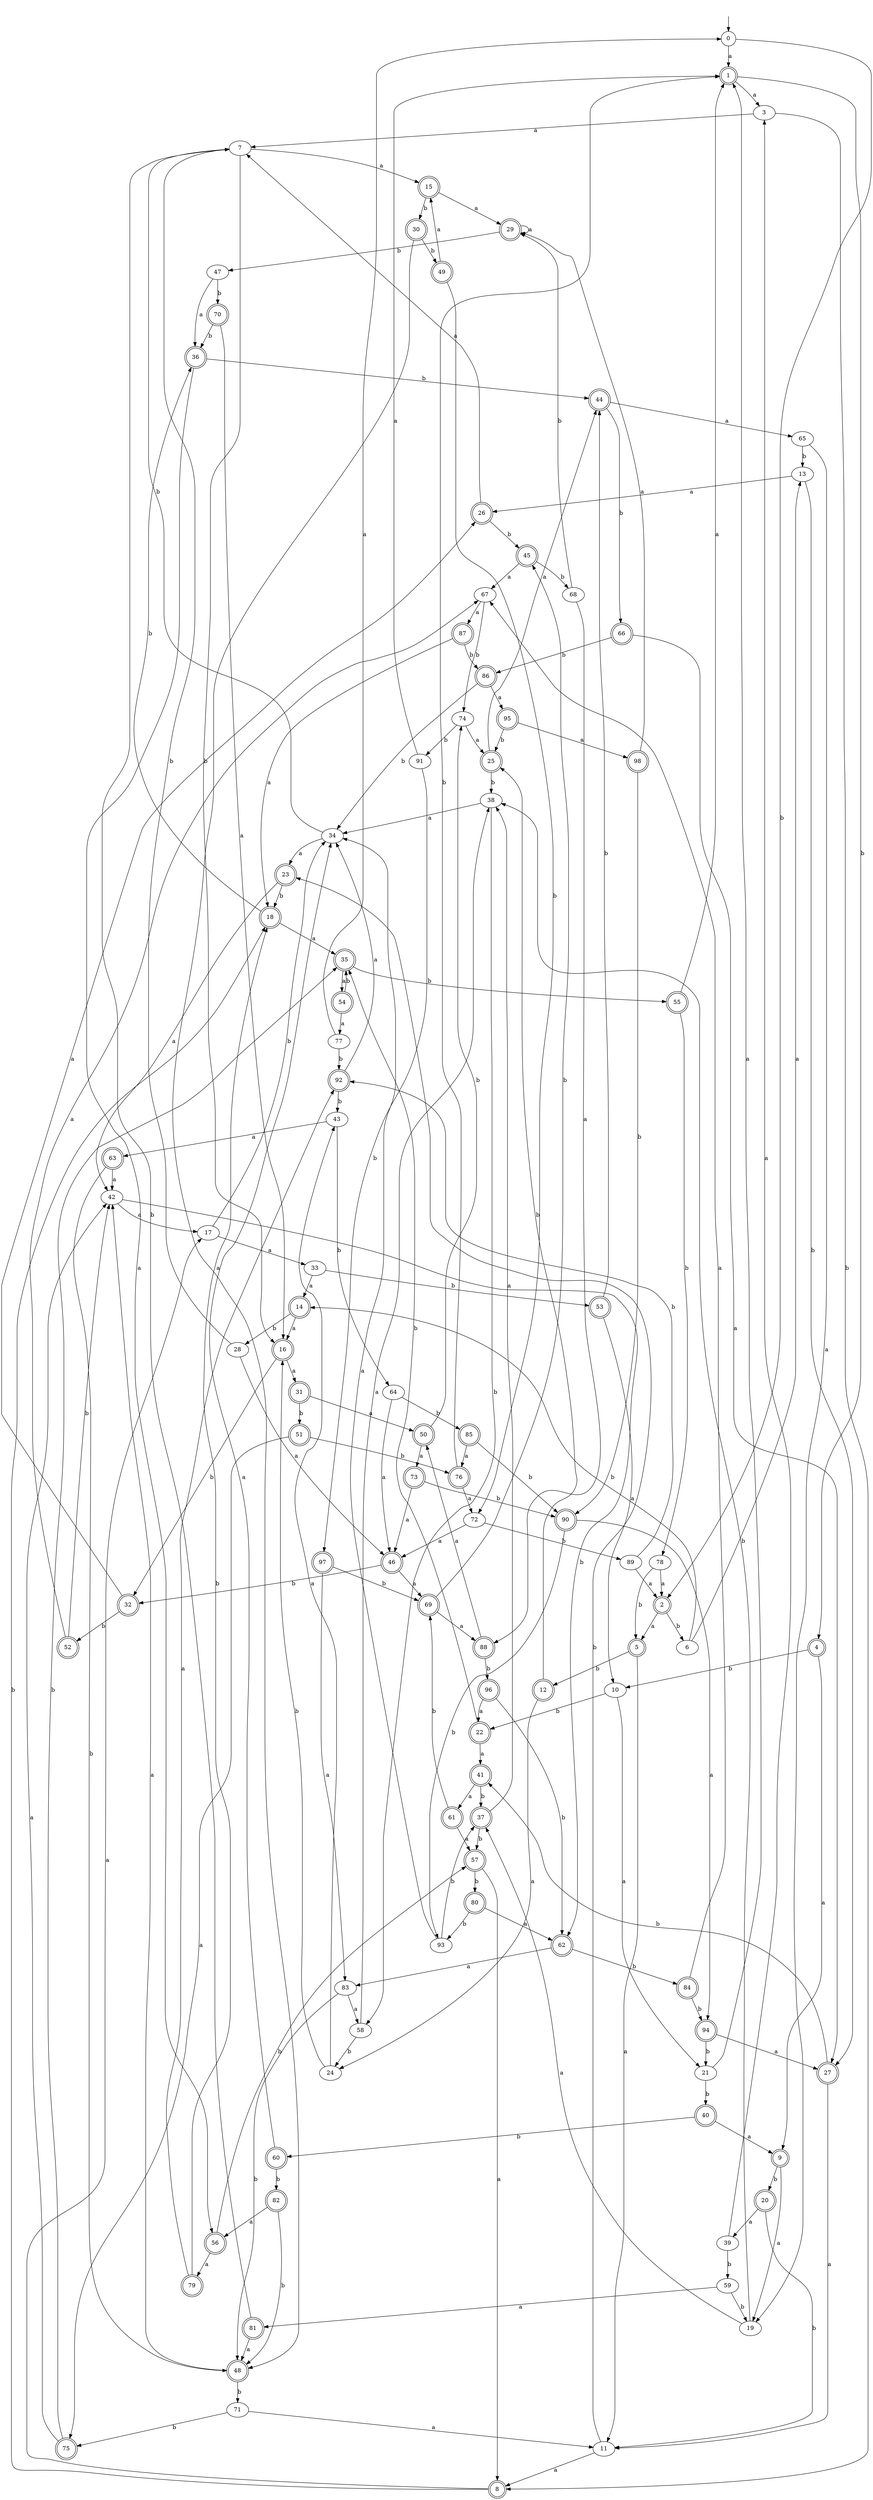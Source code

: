 digraph RandomDFA {
  __start0 [label="", shape=none];
  __start0 -> 0 [label=""];
  0 [shape=circle]
  0 -> 1 [label="a"]
  0 -> 2 [label="b"]
  1 [shape=doublecircle]
  1 -> 3 [label="a"]
  1 -> 4 [label="b"]
  2 [shape=doublecircle]
  2 -> 5 [label="a"]
  2 -> 6 [label="b"]
  3
  3 -> 7 [label="a"]
  3 -> 8 [label="b"]
  4 [shape=doublecircle]
  4 -> 9 [label="a"]
  4 -> 10 [label="b"]
  5 [shape=doublecircle]
  5 -> 11 [label="a"]
  5 -> 12 [label="b"]
  6
  6 -> 13 [label="a"]
  6 -> 14 [label="b"]
  7
  7 -> 15 [label="a"]
  7 -> 16 [label="b"]
  8 [shape=doublecircle]
  8 -> 17 [label="a"]
  8 -> 18 [label="b"]
  9 [shape=doublecircle]
  9 -> 19 [label="a"]
  9 -> 20 [label="b"]
  10
  10 -> 21 [label="a"]
  10 -> 22 [label="b"]
  11
  11 -> 8 [label="a"]
  11 -> 23 [label="b"]
  12 [shape=doublecircle]
  12 -> 24 [label="a"]
  12 -> 25 [label="b"]
  13
  13 -> 26 [label="a"]
  13 -> 27 [label="b"]
  14 [shape=doublecircle]
  14 -> 16 [label="a"]
  14 -> 28 [label="b"]
  15 [shape=doublecircle]
  15 -> 29 [label="a"]
  15 -> 30 [label="b"]
  16 [shape=doublecircle]
  16 -> 31 [label="a"]
  16 -> 32 [label="b"]
  17
  17 -> 33 [label="a"]
  17 -> 34 [label="b"]
  18 [shape=doublecircle]
  18 -> 35 [label="a"]
  18 -> 36 [label="b"]
  19
  19 -> 37 [label="a"]
  19 -> 38 [label="b"]
  20 [shape=doublecircle]
  20 -> 39 [label="a"]
  20 -> 11 [label="b"]
  21
  21 -> 1 [label="a"]
  21 -> 40 [label="b"]
  22 [shape=doublecircle]
  22 -> 41 [label="a"]
  22 -> 35 [label="b"]
  23 [shape=doublecircle]
  23 -> 42 [label="a"]
  23 -> 18 [label="b"]
  24
  24 -> 43 [label="a"]
  24 -> 16 [label="b"]
  25 [shape=doublecircle]
  25 -> 44 [label="a"]
  25 -> 38 [label="b"]
  26 [shape=doublecircle]
  26 -> 7 [label="a"]
  26 -> 45 [label="b"]
  27 [shape=doublecircle]
  27 -> 11 [label="a"]
  27 -> 41 [label="b"]
  28
  28 -> 46 [label="a"]
  28 -> 7 [label="b"]
  29 [shape=doublecircle]
  29 -> 29 [label="a"]
  29 -> 47 [label="b"]
  30 [shape=doublecircle]
  30 -> 48 [label="a"]
  30 -> 49 [label="b"]
  31 [shape=doublecircle]
  31 -> 50 [label="a"]
  31 -> 51 [label="b"]
  32 [shape=doublecircle]
  32 -> 26 [label="a"]
  32 -> 52 [label="b"]
  33
  33 -> 14 [label="a"]
  33 -> 53 [label="b"]
  34
  34 -> 23 [label="a"]
  34 -> 7 [label="b"]
  35 [shape=doublecircle]
  35 -> 54 [label="a"]
  35 -> 55 [label="b"]
  36 [shape=doublecircle]
  36 -> 56 [label="a"]
  36 -> 44 [label="b"]
  37 [shape=doublecircle]
  37 -> 38 [label="a"]
  37 -> 57 [label="b"]
  38
  38 -> 34 [label="a"]
  38 -> 58 [label="b"]
  39
  39 -> 3 [label="a"]
  39 -> 59 [label="b"]
  40 [shape=doublecircle]
  40 -> 9 [label="a"]
  40 -> 60 [label="b"]
  41 [shape=doublecircle]
  41 -> 61 [label="a"]
  41 -> 37 [label="b"]
  42
  42 -> 17 [label="a"]
  42 -> 62 [label="b"]
  43
  43 -> 63 [label="a"]
  43 -> 64 [label="b"]
  44 [shape=doublecircle]
  44 -> 65 [label="a"]
  44 -> 66 [label="b"]
  45 [shape=doublecircle]
  45 -> 67 [label="a"]
  45 -> 68 [label="b"]
  46 [shape=doublecircle]
  46 -> 69 [label="a"]
  46 -> 32 [label="b"]
  47
  47 -> 36 [label="a"]
  47 -> 70 [label="b"]
  48 [shape=doublecircle]
  48 -> 42 [label="a"]
  48 -> 71 [label="b"]
  49 [shape=doublecircle]
  49 -> 15 [label="a"]
  49 -> 72 [label="b"]
  50 [shape=doublecircle]
  50 -> 73 [label="a"]
  50 -> 74 [label="b"]
  51 [shape=doublecircle]
  51 -> 75 [label="a"]
  51 -> 76 [label="b"]
  52 [shape=doublecircle]
  52 -> 67 [label="a"]
  52 -> 42 [label="b"]
  53 [shape=doublecircle]
  53 -> 10 [label="a"]
  53 -> 44 [label="b"]
  54 [shape=doublecircle]
  54 -> 77 [label="a"]
  54 -> 35 [label="b"]
  55 [shape=doublecircle]
  55 -> 1 [label="a"]
  55 -> 78 [label="b"]
  56 [shape=doublecircle]
  56 -> 79 [label="a"]
  56 -> 57 [label="b"]
  57 [shape=doublecircle]
  57 -> 8 [label="a"]
  57 -> 80 [label="b"]
  58
  58 -> 38 [label="a"]
  58 -> 24 [label="b"]
  59
  59 -> 81 [label="a"]
  59 -> 19 [label="b"]
  60 [shape=doublecircle]
  60 -> 34 [label="a"]
  60 -> 82 [label="b"]
  61 [shape=doublecircle]
  61 -> 57 [label="a"]
  61 -> 69 [label="b"]
  62 [shape=doublecircle]
  62 -> 83 [label="a"]
  62 -> 84 [label="b"]
  63 [shape=doublecircle]
  63 -> 42 [label="a"]
  63 -> 48 [label="b"]
  64
  64 -> 46 [label="a"]
  64 -> 85 [label="b"]
  65
  65 -> 19 [label="a"]
  65 -> 13 [label="b"]
  66 [shape=doublecircle]
  66 -> 27 [label="a"]
  66 -> 86 [label="b"]
  67
  67 -> 87 [label="a"]
  67 -> 74 [label="b"]
  68
  68 -> 88 [label="a"]
  68 -> 29 [label="b"]
  69 [shape=doublecircle]
  69 -> 88 [label="a"]
  69 -> 45 [label="b"]
  70 [shape=doublecircle]
  70 -> 16 [label="a"]
  70 -> 36 [label="b"]
  71
  71 -> 11 [label="a"]
  71 -> 75 [label="b"]
  72
  72 -> 46 [label="a"]
  72 -> 89 [label="b"]
  73 [shape=doublecircle]
  73 -> 46 [label="a"]
  73 -> 90 [label="b"]
  74
  74 -> 25 [label="a"]
  74 -> 91 [label="b"]
  75 [shape=doublecircle]
  75 -> 42 [label="a"]
  75 -> 35 [label="b"]
  76 [shape=doublecircle]
  76 -> 72 [label="a"]
  76 -> 1 [label="b"]
  77
  77 -> 0 [label="a"]
  77 -> 92 [label="b"]
  78
  78 -> 2 [label="a"]
  78 -> 5 [label="b"]
  79 [shape=doublecircle]
  79 -> 92 [label="a"]
  79 -> 18 [label="b"]
  80 [shape=doublecircle]
  80 -> 62 [label="a"]
  80 -> 93 [label="b"]
  81 [shape=doublecircle]
  81 -> 48 [label="a"]
  81 -> 7 [label="b"]
  82 [shape=doublecircle]
  82 -> 56 [label="a"]
  82 -> 48 [label="b"]
  83
  83 -> 58 [label="a"]
  83 -> 48 [label="b"]
  84 [shape=doublecircle]
  84 -> 67 [label="a"]
  84 -> 94 [label="b"]
  85 [shape=doublecircle]
  85 -> 76 [label="a"]
  85 -> 90 [label="b"]
  86 [shape=doublecircle]
  86 -> 95 [label="a"]
  86 -> 34 [label="b"]
  87 [shape=doublecircle]
  87 -> 18 [label="a"]
  87 -> 86 [label="b"]
  88 [shape=doublecircle]
  88 -> 50 [label="a"]
  88 -> 96 [label="b"]
  89
  89 -> 2 [label="a"]
  89 -> 92 [label="b"]
  90 [shape=doublecircle]
  90 -> 94 [label="a"]
  90 -> 93 [label="b"]
  91
  91 -> 1 [label="a"]
  91 -> 97 [label="b"]
  92 [shape=doublecircle]
  92 -> 34 [label="a"]
  92 -> 43 [label="b"]
  93
  93 -> 34 [label="a"]
  93 -> 37 [label="b"]
  94 [shape=doublecircle]
  94 -> 27 [label="a"]
  94 -> 21 [label="b"]
  95 [shape=doublecircle]
  95 -> 98 [label="a"]
  95 -> 25 [label="b"]
  96 [shape=doublecircle]
  96 -> 22 [label="a"]
  96 -> 62 [label="b"]
  97 [shape=doublecircle]
  97 -> 83 [label="a"]
  97 -> 69 [label="b"]
  98 [shape=doublecircle]
  98 -> 29 [label="a"]
  98 -> 90 [label="b"]
}
